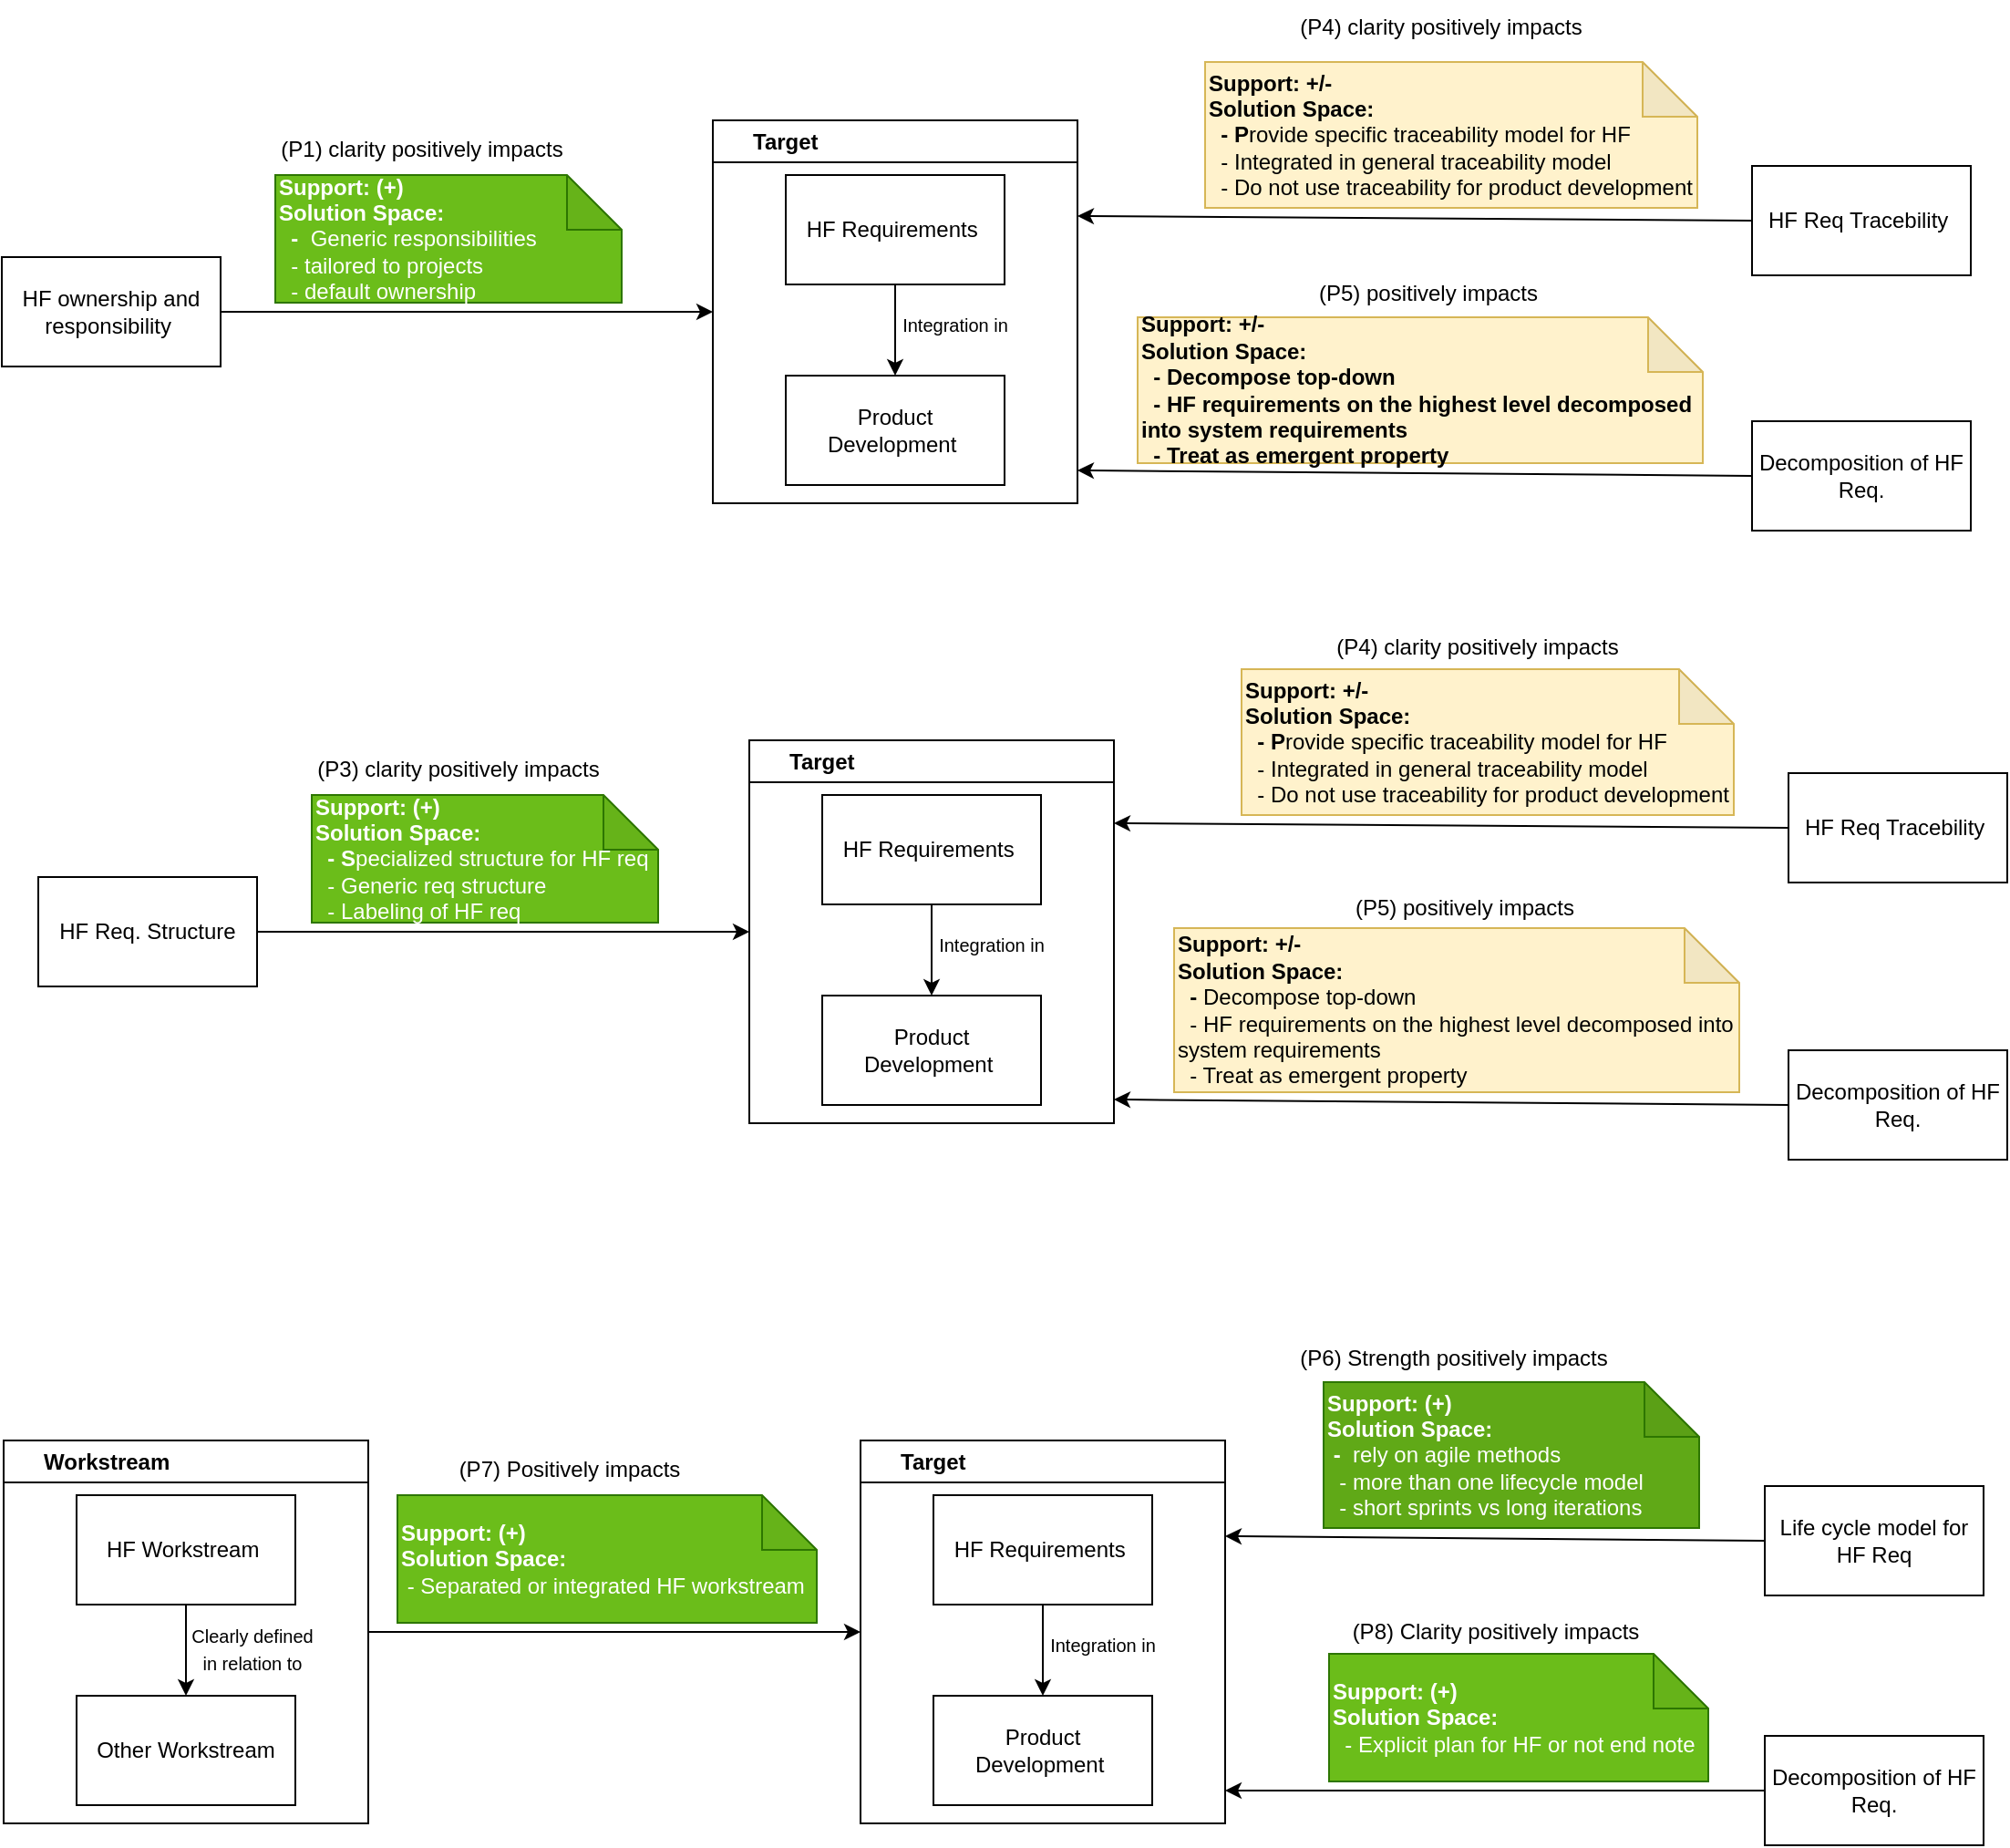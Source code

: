 <mxfile version="23.0.2" type="github">
  <diagram name="Page-1" id="ccUVzqAUSEyJ6sIZD1O4">
    <mxGraphModel dx="1330" dy="764" grid="1" gridSize="10" guides="1" tooltips="1" connect="1" arrows="1" fold="1" page="1" pageScale="1" pageWidth="1169" pageHeight="827" math="0" shadow="0">
      <root>
        <mxCell id="0" />
        <mxCell id="1" parent="0" />
        <mxCell id="9daL2sqV7IDUxvltfh16-5" value="&lt;b&gt;Support: (+)&lt;br&gt;Solution Space:&lt;br&gt;&amp;nbsp; -&amp;nbsp;&lt;/b&gt;&amp;nbsp;Generic responsibilities&lt;div&gt;&amp;nbsp; - tailored to projects&lt;/div&gt;&lt;div&gt;&amp;nbsp; - default ownership&lt;/div&gt;" style="shape=note;whiteSpace=wrap;html=1;backgroundOutline=1;darkOpacity=0.05;size=30;align=left;fillColor=#6BBD1A;strokeColor=#2D7600;fontColor=#ffffff;" vertex="1" parent="1">
          <mxGeometry x="190" y="186" width="190" height="70" as="geometry" />
        </mxCell>
        <mxCell id="9daL2sqV7IDUxvltfh16-6" value="HF ownership and responsibility&amp;nbsp;" style="rounded=0;whiteSpace=wrap;html=1;" vertex="1" parent="1">
          <mxGeometry x="40" y="231" width="120" height="60" as="geometry" />
        </mxCell>
        <mxCell id="9daL2sqV7IDUxvltfh16-12" value="&amp;nbsp; &amp;nbsp; &amp;nbsp; Target&amp;nbsp;" style="swimlane;whiteSpace=wrap;html=1;align=left;" vertex="1" parent="1">
          <mxGeometry x="430" y="156" width="200" height="210" as="geometry">
            <mxRectangle x="530" y="180" width="50" height="40" as="alternateBounds" />
          </mxGeometry>
        </mxCell>
        <mxCell id="9daL2sqV7IDUxvltfh16-1" value="HF Requirements&amp;nbsp;" style="rounded=0;whiteSpace=wrap;html=1;" vertex="1" parent="9daL2sqV7IDUxvltfh16-12">
          <mxGeometry x="40" y="30" width="120" height="60" as="geometry" />
        </mxCell>
        <mxCell id="9daL2sqV7IDUxvltfh16-2" value="Product Development&amp;nbsp;" style="rounded=0;whiteSpace=wrap;html=1;" vertex="1" parent="9daL2sqV7IDUxvltfh16-12">
          <mxGeometry x="40" y="140" width="120" height="60" as="geometry" />
        </mxCell>
        <mxCell id="9daL2sqV7IDUxvltfh16-3" value="" style="endArrow=classic;html=1;rounded=0;exitX=0.5;exitY=1;exitDx=0;exitDy=0;entryX=0.5;entryY=0;entryDx=0;entryDy=0;" edge="1" parent="9daL2sqV7IDUxvltfh16-12" source="9daL2sqV7IDUxvltfh16-1" target="9daL2sqV7IDUxvltfh16-2">
          <mxGeometry width="50" height="50" relative="1" as="geometry">
            <mxPoint x="80" y="200" as="sourcePoint" />
            <mxPoint x="130" y="150" as="targetPoint" />
          </mxGeometry>
        </mxCell>
        <mxCell id="9daL2sqV7IDUxvltfh16-4" value="&lt;font style=&quot;font-size: 10px;&quot;&gt;Integration in&lt;/font&gt;" style="text;html=1;strokeColor=none;fillColor=none;align=center;verticalAlign=middle;whiteSpace=wrap;rounded=0;" vertex="1" parent="9daL2sqV7IDUxvltfh16-12">
          <mxGeometry x="103" y="102" width="60" height="20" as="geometry" />
        </mxCell>
        <mxCell id="9daL2sqV7IDUxvltfh16-24" value="HF Req Tracebility&amp;nbsp;" style="rounded=0;whiteSpace=wrap;html=1;" vertex="1" parent="1">
          <mxGeometry x="1000" y="181" width="120" height="60" as="geometry" />
        </mxCell>
        <mxCell id="9daL2sqV7IDUxvltfh16-25" value="" style="endArrow=classic;html=1;rounded=0;exitX=0;exitY=0.5;exitDx=0;exitDy=0;entryX=1;entryY=0.25;entryDx=0;entryDy=0;" edge="1" parent="1" source="9daL2sqV7IDUxvltfh16-24" target="9daL2sqV7IDUxvltfh16-12">
          <mxGeometry width="50" height="50" relative="1" as="geometry">
            <mxPoint x="500" y="326" as="sourcePoint" />
            <mxPoint x="630" y="246" as="targetPoint" />
          </mxGeometry>
        </mxCell>
        <mxCell id="9daL2sqV7IDUxvltfh16-27" value="&lt;b style=&quot;border-color: var(--border-color);&quot;&gt;Support: +/-&lt;br style=&quot;border-color: var(--border-color);&quot;&gt;Solution Space:&lt;br style=&quot;border-color: var(--border-color);&quot;&gt;&amp;nbsp; - P&lt;/b&gt;rovide specific traceability model for HF&lt;div style=&quot;border-color: var(--border-color);&quot;&gt;&amp;nbsp; - Integrated in general traceability model&lt;/div&gt;&lt;div style=&quot;border-color: var(--border-color);&quot;&gt;&amp;nbsp; - Do not use traceability for product development&lt;/div&gt;" style="shape=note;whiteSpace=wrap;html=1;backgroundOutline=1;darkOpacity=0.05;size=30;align=left;fillColor=#fff2cc;strokeColor=#d6b656;" vertex="1" parent="1">
          <mxGeometry x="700" y="124" width="270" height="80" as="geometry" />
        </mxCell>
        <mxCell id="9daL2sqV7IDUxvltfh16-30" value="Decomposition of HF Req." style="rounded=0;whiteSpace=wrap;html=1;" vertex="1" parent="1">
          <mxGeometry x="1000" y="321" width="120" height="60" as="geometry" />
        </mxCell>
        <mxCell id="9daL2sqV7IDUxvltfh16-31" value="" style="endArrow=classic;html=1;rounded=0;exitX=0;exitY=0.5;exitDx=0;exitDy=0;entryX=1;entryY=0.25;entryDx=0;entryDy=0;" edge="1" parent="1" source="9daL2sqV7IDUxvltfh16-30">
          <mxGeometry width="50" height="50" relative="1" as="geometry">
            <mxPoint x="500" y="466" as="sourcePoint" />
            <mxPoint x="630" y="348" as="targetPoint" />
          </mxGeometry>
        </mxCell>
        <mxCell id="9daL2sqV7IDUxvltfh16-32" value="&lt;b style=&quot;border-color: var(--border-color);&quot;&gt;Support: +/-&lt;br style=&quot;border-color: var(--border-color);&quot;&gt;Solution Space: &lt;br&gt;&amp;nbsp; - Decompose top-down&lt;div&gt;&amp;nbsp; - HF requirements on the highest level decomposed into system requirements&lt;/div&gt;&lt;div&gt;&amp;nbsp; - Treat as emergent property&amp;nbsp;&lt;/div&gt;&lt;/b&gt;" style="shape=note;whiteSpace=wrap;html=1;backgroundOutline=1;darkOpacity=0.05;size=30;align=left;fillColor=#fff2cc;strokeColor=#d6b656;" vertex="1" parent="1">
          <mxGeometry x="663" y="264" width="310" height="80" as="geometry" />
        </mxCell>
        <mxCell id="9daL2sqV7IDUxvltfh16-33" value="(P1) clarity positively impacts" style="text;html=1;align=center;verticalAlign=middle;resizable=0;points=[];autosize=1;strokeColor=none;fillColor=none;" vertex="1" parent="1">
          <mxGeometry x="180" y="157" width="180" height="30" as="geometry" />
        </mxCell>
        <mxCell id="9daL2sqV7IDUxvltfh16-34" value="(P4) clarity positively impacts" style="text;html=1;align=center;verticalAlign=middle;resizable=0;points=[];autosize=1;strokeColor=none;fillColor=none;" vertex="1" parent="1">
          <mxGeometry x="739" y="90" width="180" height="30" as="geometry" />
        </mxCell>
        <mxCell id="9daL2sqV7IDUxvltfh16-35" value="" style="endArrow=classic;html=1;rounded=0;exitX=1;exitY=0.5;exitDx=0;exitDy=0;entryX=0;entryY=0.5;entryDx=0;entryDy=0;" edge="1" parent="1" source="9daL2sqV7IDUxvltfh16-6" target="9daL2sqV7IDUxvltfh16-12">
          <mxGeometry width="50" height="50" relative="1" as="geometry">
            <mxPoint x="500" y="306" as="sourcePoint" />
            <mxPoint x="550" y="256" as="targetPoint" />
          </mxGeometry>
        </mxCell>
        <mxCell id="9daL2sqV7IDUxvltfh16-36" value="(P5) positively impacts" style="text;html=1;align=center;verticalAlign=middle;resizable=0;points=[];autosize=1;strokeColor=none;fillColor=none;" vertex="1" parent="1">
          <mxGeometry x="752" y="236" width="140" height="30" as="geometry" />
        </mxCell>
        <mxCell id="9daL2sqV7IDUxvltfh16-89" value="&lt;b&gt;Support: (+)&lt;br&gt;Solution Space:&lt;/b&gt;&amp;nbsp;&lt;br&gt;&amp;nbsp;- Separated or integrated HF workstream" style="shape=note;whiteSpace=wrap;html=1;backgroundOutline=1;darkOpacity=0.05;size=30;align=left;fillColor=#6BBD1A;strokeColor=#2D7600;fontColor=#ffffff;" vertex="1" parent="1">
          <mxGeometry x="257" y="910" width="230" height="70" as="geometry" />
        </mxCell>
        <mxCell id="9daL2sqV7IDUxvltfh16-90" value="&amp;nbsp; &amp;nbsp; &amp;nbsp; Target&amp;nbsp;" style="swimlane;whiteSpace=wrap;html=1;align=left;" vertex="1" parent="1">
          <mxGeometry x="511" y="880" width="200" height="210" as="geometry">
            <mxRectangle x="530" y="180" width="50" height="40" as="alternateBounds" />
          </mxGeometry>
        </mxCell>
        <mxCell id="9daL2sqV7IDUxvltfh16-91" value="HF Requirements&amp;nbsp;" style="rounded=0;whiteSpace=wrap;html=1;" vertex="1" parent="9daL2sqV7IDUxvltfh16-90">
          <mxGeometry x="40" y="30" width="120" height="60" as="geometry" />
        </mxCell>
        <mxCell id="9daL2sqV7IDUxvltfh16-92" value="Product Development&amp;nbsp;" style="rounded=0;whiteSpace=wrap;html=1;" vertex="1" parent="9daL2sqV7IDUxvltfh16-90">
          <mxGeometry x="40" y="140" width="120" height="60" as="geometry" />
        </mxCell>
        <mxCell id="9daL2sqV7IDUxvltfh16-93" value="" style="endArrow=classic;html=1;rounded=0;exitX=0.5;exitY=1;exitDx=0;exitDy=0;entryX=0.5;entryY=0;entryDx=0;entryDy=0;" edge="1" parent="9daL2sqV7IDUxvltfh16-90" source="9daL2sqV7IDUxvltfh16-91" target="9daL2sqV7IDUxvltfh16-92">
          <mxGeometry width="50" height="50" relative="1" as="geometry">
            <mxPoint x="80" y="200" as="sourcePoint" />
            <mxPoint x="130" y="150" as="targetPoint" />
          </mxGeometry>
        </mxCell>
        <mxCell id="9daL2sqV7IDUxvltfh16-94" value="&lt;font style=&quot;font-size: 10px;&quot;&gt;Integration in&lt;/font&gt;" style="text;html=1;strokeColor=none;fillColor=none;align=center;verticalAlign=middle;whiteSpace=wrap;rounded=0;" vertex="1" parent="9daL2sqV7IDUxvltfh16-90">
          <mxGeometry x="103" y="102" width="60" height="20" as="geometry" />
        </mxCell>
        <mxCell id="9daL2sqV7IDUxvltfh16-95" value="Life cycle model for HF Req" style="rounded=0;whiteSpace=wrap;html=1;" vertex="1" parent="1">
          <mxGeometry x="1007" y="905" width="120" height="60" as="geometry" />
        </mxCell>
        <mxCell id="9daL2sqV7IDUxvltfh16-96" value="" style="endArrow=classic;html=1;rounded=0;exitX=0;exitY=0.5;exitDx=0;exitDy=0;entryX=1;entryY=0.25;entryDx=0;entryDy=0;" edge="1" parent="1" source="9daL2sqV7IDUxvltfh16-95" target="9daL2sqV7IDUxvltfh16-90">
          <mxGeometry width="50" height="50" relative="1" as="geometry">
            <mxPoint x="581" y="1050" as="sourcePoint" />
            <mxPoint x="711" y="970" as="targetPoint" />
          </mxGeometry>
        </mxCell>
        <mxCell id="9daL2sqV7IDUxvltfh16-97" value="&lt;b style=&quot;border-color: var(--border-color); caret-color: rgb(255, 255, 255);&quot;&gt;Support: (+)&lt;br style=&quot;border-color: var(--border-color);&quot;&gt;Solution Space:&lt;br style=&quot;border-color: var(--border-color);&quot;&gt;&amp;nbsp;-&amp;nbsp;&lt;/b&gt;&amp;nbsp;rely on agile methods&lt;div style=&quot;border-color: var(--border-color); caret-color: rgb(255, 255, 255);&quot;&gt;&amp;nbsp; - more than one lifecycle model&lt;/div&gt;&lt;div style=&quot;border-color: var(--border-color); caret-color: rgb(255, 255, 255);&quot;&gt;&amp;nbsp; - short sprints vs long iterations&lt;/div&gt;" style="shape=note;whiteSpace=wrap;html=1;backgroundOutline=1;darkOpacity=0.05;size=30;align=left;fillColor=#60a917;strokeColor=#2D7600;fontColor=#ffffff;" vertex="1" parent="1">
          <mxGeometry x="765" y="848" width="206" height="80" as="geometry" />
        </mxCell>
        <mxCell id="9daL2sqV7IDUxvltfh16-98" value="Decomposition of HF Req." style="rounded=0;whiteSpace=wrap;html=1;" vertex="1" parent="1">
          <mxGeometry x="1007" y="1042" width="120" height="60" as="geometry" />
        </mxCell>
        <mxCell id="9daL2sqV7IDUxvltfh16-99" value="" style="endArrow=classic;html=1;rounded=0;exitX=0;exitY=0.5;exitDx=0;exitDy=0;entryX=1;entryY=0.25;entryDx=0;entryDy=0;" edge="1" parent="1" source="9daL2sqV7IDUxvltfh16-98">
          <mxGeometry width="50" height="50" relative="1" as="geometry">
            <mxPoint x="581" y="1190" as="sourcePoint" />
            <mxPoint x="711" y="1072" as="targetPoint" />
          </mxGeometry>
        </mxCell>
        <mxCell id="9daL2sqV7IDUxvltfh16-100" value="(P7) Positively impacts" style="text;html=1;align=center;verticalAlign=middle;resizable=0;points=[];autosize=1;strokeColor=none;fillColor=none;" vertex="1" parent="1">
          <mxGeometry x="281" y="881" width="140" height="30" as="geometry" />
        </mxCell>
        <mxCell id="9daL2sqV7IDUxvltfh16-101" value="(P6) Strength positively impacts" style="text;html=1;align=center;verticalAlign=middle;resizable=0;points=[];autosize=1;strokeColor=none;fillColor=none;" vertex="1" parent="1">
          <mxGeometry x="741" y="820" width="190" height="30" as="geometry" />
        </mxCell>
        <mxCell id="9daL2sqV7IDUxvltfh16-102" value="" style="endArrow=classic;html=1;rounded=0;exitX=1;exitY=0.5;exitDx=0;exitDy=0;entryX=0;entryY=0.5;entryDx=0;entryDy=0;" edge="1" parent="1" target="9daL2sqV7IDUxvltfh16-90">
          <mxGeometry width="50" height="50" relative="1" as="geometry">
            <mxPoint x="241" y="985" as="sourcePoint" />
            <mxPoint x="631" y="980" as="targetPoint" />
          </mxGeometry>
        </mxCell>
        <mxCell id="9daL2sqV7IDUxvltfh16-103" value="(P8) Clarity positively impacts" style="text;html=1;align=center;verticalAlign=middle;resizable=0;points=[];autosize=1;strokeColor=none;fillColor=none;" vertex="1" parent="1">
          <mxGeometry x="769" y="970" width="180" height="30" as="geometry" />
        </mxCell>
        <mxCell id="9daL2sqV7IDUxvltfh16-104" value="&lt;b&gt;Support: (+)&lt;br&gt;Solution Space:&lt;br&gt;&amp;nbsp;&lt;/b&gt;&amp;nbsp;- Explicit plan for HF or not end note" style="shape=note;whiteSpace=wrap;html=1;backgroundOutline=1;darkOpacity=0.05;size=30;align=left;fillColor=#6BBD1A;strokeColor=#2D7600;fontColor=#ffffff;" vertex="1" parent="1">
          <mxGeometry x="768" y="997" width="208" height="70" as="geometry" />
        </mxCell>
        <mxCell id="9daL2sqV7IDUxvltfh16-105" value="&amp;nbsp; &amp;nbsp; &amp;nbsp; Workstream" style="swimlane;whiteSpace=wrap;html=1;align=left;" vertex="1" parent="1">
          <mxGeometry x="41" y="880" width="200" height="210" as="geometry">
            <mxRectangle x="530" y="180" width="50" height="40" as="alternateBounds" />
          </mxGeometry>
        </mxCell>
        <mxCell id="9daL2sqV7IDUxvltfh16-106" value="HF Workstream&amp;nbsp;" style="rounded=0;whiteSpace=wrap;html=1;" vertex="1" parent="9daL2sqV7IDUxvltfh16-105">
          <mxGeometry x="40" y="30" width="120" height="60" as="geometry" />
        </mxCell>
        <mxCell id="9daL2sqV7IDUxvltfh16-107" value="Other Workstream" style="rounded=0;whiteSpace=wrap;html=1;" vertex="1" parent="9daL2sqV7IDUxvltfh16-105">
          <mxGeometry x="40" y="140" width="120" height="60" as="geometry" />
        </mxCell>
        <mxCell id="9daL2sqV7IDUxvltfh16-108" value="" style="endArrow=classic;html=1;rounded=0;exitX=0.5;exitY=1;exitDx=0;exitDy=0;entryX=0.5;entryY=0;entryDx=0;entryDy=0;" edge="1" parent="9daL2sqV7IDUxvltfh16-105" source="9daL2sqV7IDUxvltfh16-106" target="9daL2sqV7IDUxvltfh16-107">
          <mxGeometry width="50" height="50" relative="1" as="geometry">
            <mxPoint x="80" y="200" as="sourcePoint" />
            <mxPoint x="130" y="150" as="targetPoint" />
          </mxGeometry>
        </mxCell>
        <mxCell id="9daL2sqV7IDUxvltfh16-109" value="&lt;font style=&quot;font-size: 10px;&quot;&gt;Clearly defined in relation to&lt;/font&gt;" style="text;html=1;strokeColor=none;fillColor=none;align=center;verticalAlign=middle;whiteSpace=wrap;rounded=0;" vertex="1" parent="9daL2sqV7IDUxvltfh16-105">
          <mxGeometry x="98" y="104" width="77" height="20" as="geometry" />
        </mxCell>
        <mxCell id="9daL2sqV7IDUxvltfh16-127" value="&lt;b&gt;Support: (+)&lt;br&gt;Solution Space:&lt;br&gt;&amp;nbsp; - S&lt;/b&gt;pecialized structure for HF req&lt;div&gt;&amp;nbsp; - Generic req structure&lt;/div&gt;&lt;div&gt;&amp;nbsp; - Labeling of HF req&lt;/div&gt;" style="shape=note;whiteSpace=wrap;html=1;backgroundOutline=1;darkOpacity=0.05;size=30;align=left;fillColor=#6BBD1A;strokeColor=#2D7600;fontColor=#ffffff;" vertex="1" parent="1">
          <mxGeometry x="210" y="526" width="190" height="70" as="geometry" />
        </mxCell>
        <mxCell id="9daL2sqV7IDUxvltfh16-128" value="HF Req. Structure" style="rounded=0;whiteSpace=wrap;html=1;" vertex="1" parent="1">
          <mxGeometry x="60" y="571" width="120" height="60" as="geometry" />
        </mxCell>
        <mxCell id="9daL2sqV7IDUxvltfh16-129" value="&amp;nbsp; &amp;nbsp; &amp;nbsp; Target&amp;nbsp;" style="swimlane;whiteSpace=wrap;html=1;align=left;" vertex="1" parent="1">
          <mxGeometry x="450" y="496" width="200" height="210" as="geometry">
            <mxRectangle x="530" y="180" width="50" height="40" as="alternateBounds" />
          </mxGeometry>
        </mxCell>
        <mxCell id="9daL2sqV7IDUxvltfh16-130" value="HF Requirements&amp;nbsp;" style="rounded=0;whiteSpace=wrap;html=1;" vertex="1" parent="9daL2sqV7IDUxvltfh16-129">
          <mxGeometry x="40" y="30" width="120" height="60" as="geometry" />
        </mxCell>
        <mxCell id="9daL2sqV7IDUxvltfh16-131" value="Product Development&amp;nbsp;" style="rounded=0;whiteSpace=wrap;html=1;" vertex="1" parent="9daL2sqV7IDUxvltfh16-129">
          <mxGeometry x="40" y="140" width="120" height="60" as="geometry" />
        </mxCell>
        <mxCell id="9daL2sqV7IDUxvltfh16-132" value="" style="endArrow=classic;html=1;rounded=0;exitX=0.5;exitY=1;exitDx=0;exitDy=0;entryX=0.5;entryY=0;entryDx=0;entryDy=0;" edge="1" parent="9daL2sqV7IDUxvltfh16-129" source="9daL2sqV7IDUxvltfh16-130" target="9daL2sqV7IDUxvltfh16-131">
          <mxGeometry width="50" height="50" relative="1" as="geometry">
            <mxPoint x="80" y="200" as="sourcePoint" />
            <mxPoint x="130" y="150" as="targetPoint" />
          </mxGeometry>
        </mxCell>
        <mxCell id="9daL2sqV7IDUxvltfh16-133" value="&lt;font style=&quot;font-size: 10px;&quot;&gt;Integration in&lt;/font&gt;" style="text;html=1;strokeColor=none;fillColor=none;align=center;verticalAlign=middle;whiteSpace=wrap;rounded=0;" vertex="1" parent="9daL2sqV7IDUxvltfh16-129">
          <mxGeometry x="103" y="102" width="60" height="20" as="geometry" />
        </mxCell>
        <mxCell id="9daL2sqV7IDUxvltfh16-134" value="HF Req Tracebility&amp;nbsp;" style="rounded=0;whiteSpace=wrap;html=1;" vertex="1" parent="1">
          <mxGeometry x="1020" y="514" width="120" height="60" as="geometry" />
        </mxCell>
        <mxCell id="9daL2sqV7IDUxvltfh16-135" value="" style="endArrow=classic;html=1;rounded=0;exitX=0;exitY=0.5;exitDx=0;exitDy=0;entryX=1;entryY=0.25;entryDx=0;entryDy=0;" edge="1" parent="1" source="9daL2sqV7IDUxvltfh16-134">
          <mxGeometry width="50" height="50" relative="1" as="geometry">
            <mxPoint x="520" y="659" as="sourcePoint" />
            <mxPoint x="650" y="541.5" as="targetPoint" />
          </mxGeometry>
        </mxCell>
        <mxCell id="9daL2sqV7IDUxvltfh16-136" value="&lt;b style=&quot;border-color: var(--border-color);&quot;&gt;Support: +/-&lt;br style=&quot;border-color: var(--border-color);&quot;&gt;Solution Space:&lt;br style=&quot;border-color: var(--border-color);&quot;&gt;&amp;nbsp; - P&lt;/b&gt;rovide specific traceability model for HF&lt;div style=&quot;border-color: var(--border-color);&quot;&gt;&amp;nbsp; - Integrated in general traceability model&lt;/div&gt;&lt;div style=&quot;border-color: var(--border-color);&quot;&gt;&amp;nbsp; - Do not use traceability for product development&lt;/div&gt;" style="shape=note;whiteSpace=wrap;html=1;backgroundOutline=1;darkOpacity=0.05;size=30;align=left;fillColor=#fff2cc;strokeColor=#d6b656;" vertex="1" parent="1">
          <mxGeometry x="720" y="457" width="270" height="80" as="geometry" />
        </mxCell>
        <mxCell id="9daL2sqV7IDUxvltfh16-137" value="Decomposition of HF Req." style="rounded=0;whiteSpace=wrap;html=1;" vertex="1" parent="1">
          <mxGeometry x="1020" y="666" width="120" height="60" as="geometry" />
        </mxCell>
        <mxCell id="9daL2sqV7IDUxvltfh16-138" value="" style="endArrow=classic;html=1;rounded=0;exitX=0;exitY=0.5;exitDx=0;exitDy=0;entryX=1;entryY=0.25;entryDx=0;entryDy=0;" edge="1" parent="1" source="9daL2sqV7IDUxvltfh16-137">
          <mxGeometry width="50" height="50" relative="1" as="geometry">
            <mxPoint x="520" y="811" as="sourcePoint" />
            <mxPoint x="650" y="693" as="targetPoint" />
          </mxGeometry>
        </mxCell>
        <mxCell id="9daL2sqV7IDUxvltfh16-139" value="&lt;b style=&quot;border-color: var(--border-color);&quot;&gt;Support: +/-&lt;br style=&quot;border-color: var(--border-color);&quot;&gt;Solution Space: &lt;br&gt;&amp;nbsp; - &lt;/b&gt;&lt;span style=&quot;border-color: var(--border-color);&quot;&gt;Decompose top-down&lt;div&gt;&amp;nbsp; - HF requirements on the highest level decomposed into system requirements&lt;/div&gt;&lt;div&gt;&amp;nbsp; - Treat as emergent property&amp;nbsp;&lt;/div&gt;&lt;/span&gt;" style="shape=note;whiteSpace=wrap;html=1;backgroundOutline=1;darkOpacity=0.05;size=30;align=left;fillColor=#fff2cc;strokeColor=#d6b656;" vertex="1" parent="1">
          <mxGeometry x="683" y="599" width="310" height="90" as="geometry" />
        </mxCell>
        <mxCell id="9daL2sqV7IDUxvltfh16-140" value="(P3) clarity positively impacts" style="text;html=1;align=center;verticalAlign=middle;resizable=0;points=[];autosize=1;strokeColor=none;fillColor=none;" vertex="1" parent="1">
          <mxGeometry x="200" y="497" width="180" height="30" as="geometry" />
        </mxCell>
        <mxCell id="9daL2sqV7IDUxvltfh16-141" value="(P4) clarity positively impacts" style="text;html=1;align=center;verticalAlign=middle;resizable=0;points=[];autosize=1;strokeColor=none;fillColor=none;" vertex="1" parent="1">
          <mxGeometry x="759" y="430" width="180" height="30" as="geometry" />
        </mxCell>
        <mxCell id="9daL2sqV7IDUxvltfh16-142" value="" style="endArrow=classic;html=1;rounded=0;exitX=1;exitY=0.5;exitDx=0;exitDy=0;entryX=0;entryY=0.5;entryDx=0;entryDy=0;" edge="1" parent="1" source="9daL2sqV7IDUxvltfh16-128" target="9daL2sqV7IDUxvltfh16-129">
          <mxGeometry width="50" height="50" relative="1" as="geometry">
            <mxPoint x="520" y="646" as="sourcePoint" />
            <mxPoint x="570" y="596" as="targetPoint" />
          </mxGeometry>
        </mxCell>
        <mxCell id="9daL2sqV7IDUxvltfh16-143" value="(P5) positively impacts" style="text;html=1;align=center;verticalAlign=middle;resizable=0;points=[];autosize=1;strokeColor=none;fillColor=none;" vertex="1" parent="1">
          <mxGeometry x="772" y="573" width="140" height="30" as="geometry" />
        </mxCell>
      </root>
    </mxGraphModel>
  </diagram>
</mxfile>
